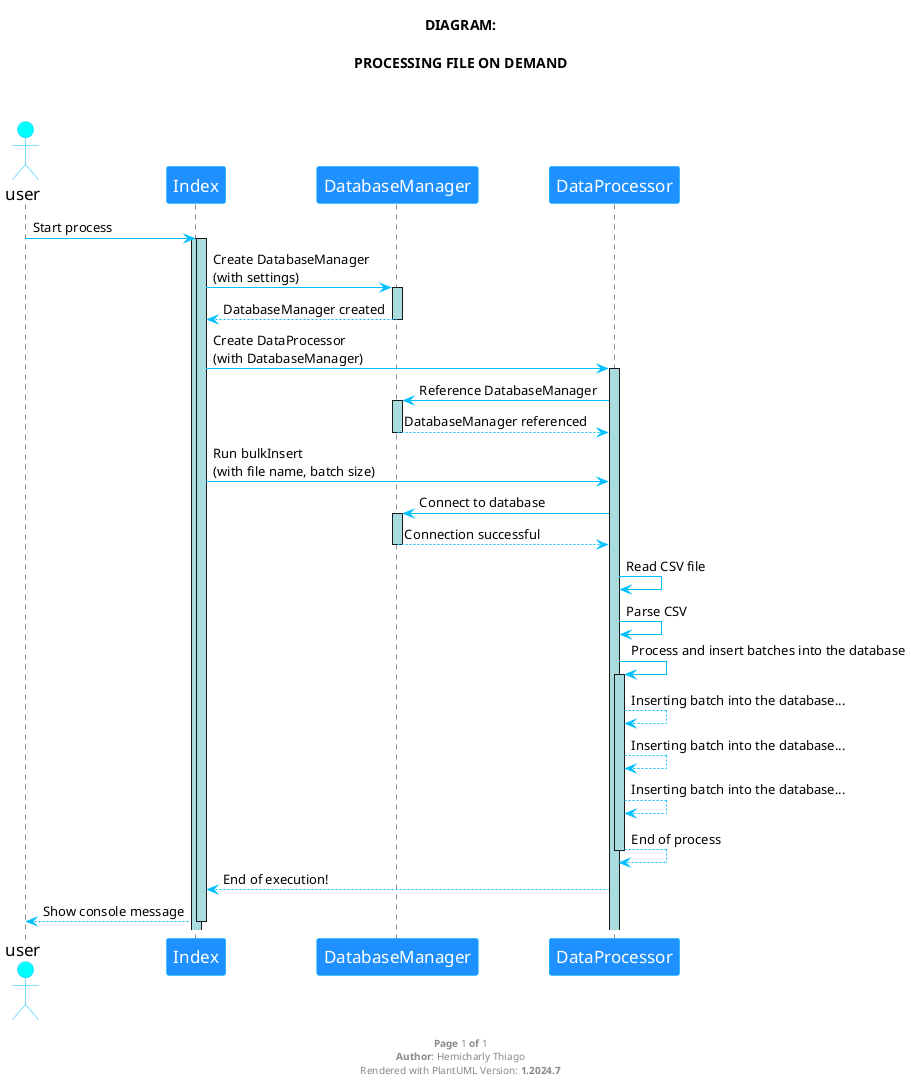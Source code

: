 @startuml

title "DIAGRAM:\n\nPROCESSING FILE ON DEMAND\n\n"

skinparam sequence {
    ArrowColor DeepSkyBlue
    ActorBorderColor DeepSkyBlue
    LifeLineBackgroundColor #A9DCDF

    ParticipantBorderColor DeepSkyBlue
    ParticipantBackgroundColor DodgerBlue
    ParticipantFontName Impact
    ParticipantFontSize 17
    ParticipantFontColor white

    ActorBackgroundColor aqua
    ActorFontColor DeepSkyBlueA9DCDF
    ActorFontColor Black
    ActorFontSize 17
    ActorFontName Aapex
}

actor user
participant "Index" as Index
participant "DatabaseManager" as DBManager
participant "DataProcessor" as Processor

user -> Index++: Start process
activate Index
Index -> DBManager: Create DatabaseManager\n(with settings)
activate DBManager
DBManager --> Index: DatabaseManager created
deactivate DBManager

Index -> Processor: Create DataProcessor\n(with DatabaseManager)
activate Processor
Processor -> DBManager: Reference DatabaseManager
activate DBManager
DBManager --> Processor: DatabaseManager referenced
deactivate DBManager

Index -> Processor: Run bulkInsert\n(with file name, batch size)
Processor -> DBManager: Connect to database
activate DBManager
DBManager --> Processor: Connection successful
deactivate DBManager
Processor -> Processor: Read CSV file
Processor -> Processor: Parse CSV
Processor -> Processor: Process and insert batches into the database
activate Processor
Processor --> Processor: Inserting batch into the database...
Processor --> Processor: Inserting batch into the database...
Processor --> Processor: Inserting batch into the database...
Processor --> Processor: End of process
deactivate Processor
Processor --> Index: End of execution!
Index --> user: Show console message
deactivate Index


footer \n**Page** %page% **of** %lastpage%\n**Author**: Hemicharly Thiago\nRendered with PlantUML Version: **%version()**


@enduml
